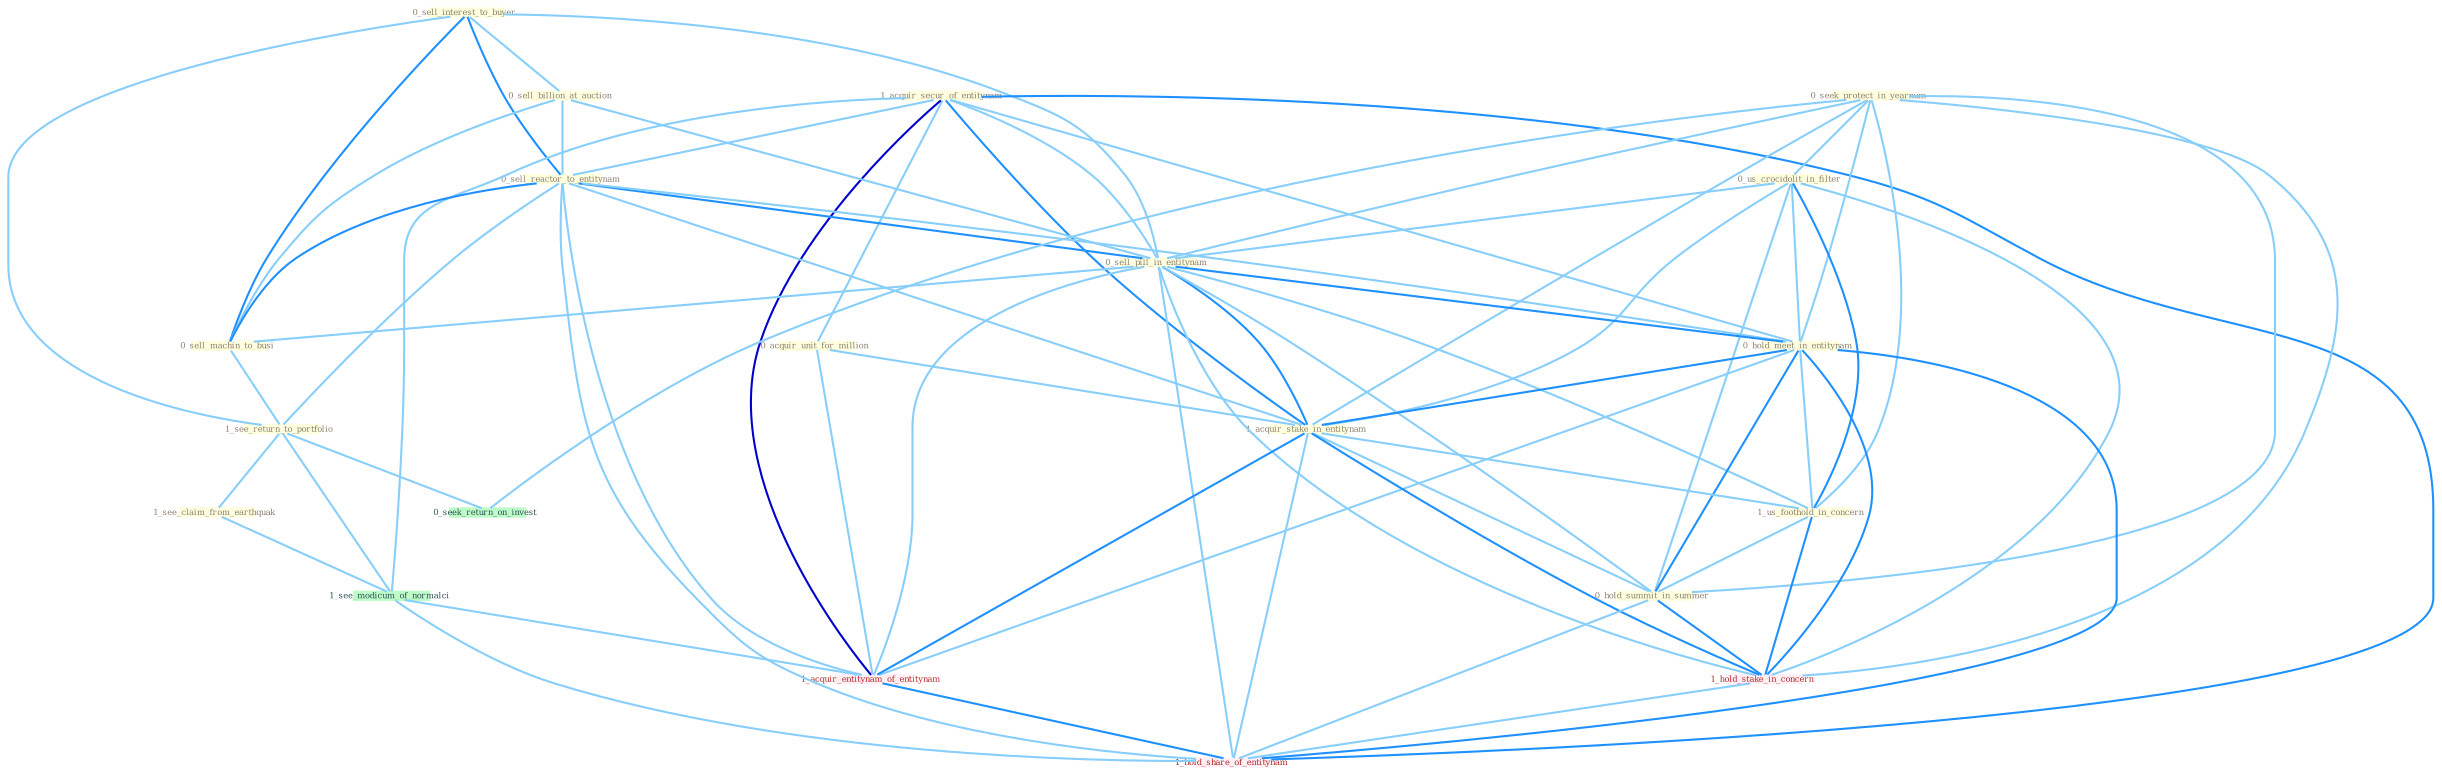 Graph G{ 
    node
    [shape=polygon,style=filled,width=.5,height=.06,color="#BDFCC9",fixedsize=true,fontsize=4,
    fontcolor="#2f4f4f"];
    {node
    [color="#ffffe0", fontcolor="#8b7d6b"] "0_sell_interest_to_buyer " "1_acquir_secur_of_entitynam " "0_acquir_unit_for_million " "0_sell_billion_at_auction " "0_sell_reactor_to_entitynam " "0_seek_protect_in_yearnum " "0_us_crocidolit_in_filter " "0_sell_pill_in_entitynam " "0_hold_meet_in_entitynam " "0_sell_machin_to_busi " "1_see_return_to_portfolio " "1_acquir_stake_in_entitynam " "1_us_foothold_in_concern " "1_see_claim_from_earthquak " "0_hold_summit_in_summer "}
{node [color="#fff0f5", fontcolor="#b22222"] "1_hold_stake_in_concern " "1_acquir_entitynam_of_entitynam " "1_hold_share_of_entitynam "}
edge [color="#B0E2FF"];

	"0_sell_interest_to_buyer " -- "0_sell_billion_at_auction " [w="1", color="#87cefa" ];
	"0_sell_interest_to_buyer " -- "0_sell_reactor_to_entitynam " [w="2", color="#1e90ff" , len=0.8];
	"0_sell_interest_to_buyer " -- "0_sell_pill_in_entitynam " [w="1", color="#87cefa" ];
	"0_sell_interest_to_buyer " -- "0_sell_machin_to_busi " [w="2", color="#1e90ff" , len=0.8];
	"0_sell_interest_to_buyer " -- "1_see_return_to_portfolio " [w="1", color="#87cefa" ];
	"1_acquir_secur_of_entitynam " -- "0_acquir_unit_for_million " [w="1", color="#87cefa" ];
	"1_acquir_secur_of_entitynam " -- "0_sell_reactor_to_entitynam " [w="1", color="#87cefa" ];
	"1_acquir_secur_of_entitynam " -- "0_sell_pill_in_entitynam " [w="1", color="#87cefa" ];
	"1_acquir_secur_of_entitynam " -- "0_hold_meet_in_entitynam " [w="1", color="#87cefa" ];
	"1_acquir_secur_of_entitynam " -- "1_acquir_stake_in_entitynam " [w="2", color="#1e90ff" , len=0.8];
	"1_acquir_secur_of_entitynam " -- "1_see_modicum_of_normalci " [w="1", color="#87cefa" ];
	"1_acquir_secur_of_entitynam " -- "1_acquir_entitynam_of_entitynam " [w="3", color="#0000cd" , len=0.6];
	"1_acquir_secur_of_entitynam " -- "1_hold_share_of_entitynam " [w="2", color="#1e90ff" , len=0.8];
	"0_acquir_unit_for_million " -- "1_acquir_stake_in_entitynam " [w="1", color="#87cefa" ];
	"0_acquir_unit_for_million " -- "1_acquir_entitynam_of_entitynam " [w="1", color="#87cefa" ];
	"0_sell_billion_at_auction " -- "0_sell_reactor_to_entitynam " [w="1", color="#87cefa" ];
	"0_sell_billion_at_auction " -- "0_sell_pill_in_entitynam " [w="1", color="#87cefa" ];
	"0_sell_billion_at_auction " -- "0_sell_machin_to_busi " [w="1", color="#87cefa" ];
	"0_sell_reactor_to_entitynam " -- "0_sell_pill_in_entitynam " [w="2", color="#1e90ff" , len=0.8];
	"0_sell_reactor_to_entitynam " -- "0_hold_meet_in_entitynam " [w="1", color="#87cefa" ];
	"0_sell_reactor_to_entitynam " -- "0_sell_machin_to_busi " [w="2", color="#1e90ff" , len=0.8];
	"0_sell_reactor_to_entitynam " -- "1_see_return_to_portfolio " [w="1", color="#87cefa" ];
	"0_sell_reactor_to_entitynam " -- "1_acquir_stake_in_entitynam " [w="1", color="#87cefa" ];
	"0_sell_reactor_to_entitynam " -- "1_acquir_entitynam_of_entitynam " [w="1", color="#87cefa" ];
	"0_sell_reactor_to_entitynam " -- "1_hold_share_of_entitynam " [w="1", color="#87cefa" ];
	"0_seek_protect_in_yearnum " -- "0_us_crocidolit_in_filter " [w="1", color="#87cefa" ];
	"0_seek_protect_in_yearnum " -- "0_sell_pill_in_entitynam " [w="1", color="#87cefa" ];
	"0_seek_protect_in_yearnum " -- "0_hold_meet_in_entitynam " [w="1", color="#87cefa" ];
	"0_seek_protect_in_yearnum " -- "1_acquir_stake_in_entitynam " [w="1", color="#87cefa" ];
	"0_seek_protect_in_yearnum " -- "1_us_foothold_in_concern " [w="1", color="#87cefa" ];
	"0_seek_protect_in_yearnum " -- "0_hold_summit_in_summer " [w="1", color="#87cefa" ];
	"0_seek_protect_in_yearnum " -- "1_hold_stake_in_concern " [w="1", color="#87cefa" ];
	"0_seek_protect_in_yearnum " -- "0_seek_return_on_invest " [w="1", color="#87cefa" ];
	"0_us_crocidolit_in_filter " -- "0_sell_pill_in_entitynam " [w="1", color="#87cefa" ];
	"0_us_crocidolit_in_filter " -- "0_hold_meet_in_entitynam " [w="1", color="#87cefa" ];
	"0_us_crocidolit_in_filter " -- "1_acquir_stake_in_entitynam " [w="1", color="#87cefa" ];
	"0_us_crocidolit_in_filter " -- "1_us_foothold_in_concern " [w="2", color="#1e90ff" , len=0.8];
	"0_us_crocidolit_in_filter " -- "0_hold_summit_in_summer " [w="1", color="#87cefa" ];
	"0_us_crocidolit_in_filter " -- "1_hold_stake_in_concern " [w="1", color="#87cefa" ];
	"0_sell_pill_in_entitynam " -- "0_hold_meet_in_entitynam " [w="2", color="#1e90ff" , len=0.8];
	"0_sell_pill_in_entitynam " -- "0_sell_machin_to_busi " [w="1", color="#87cefa" ];
	"0_sell_pill_in_entitynam " -- "1_acquir_stake_in_entitynam " [w="2", color="#1e90ff" , len=0.8];
	"0_sell_pill_in_entitynam " -- "1_us_foothold_in_concern " [w="1", color="#87cefa" ];
	"0_sell_pill_in_entitynam " -- "0_hold_summit_in_summer " [w="1", color="#87cefa" ];
	"0_sell_pill_in_entitynam " -- "1_hold_stake_in_concern " [w="1", color="#87cefa" ];
	"0_sell_pill_in_entitynam " -- "1_acquir_entitynam_of_entitynam " [w="1", color="#87cefa" ];
	"0_sell_pill_in_entitynam " -- "1_hold_share_of_entitynam " [w="1", color="#87cefa" ];
	"0_hold_meet_in_entitynam " -- "1_acquir_stake_in_entitynam " [w="2", color="#1e90ff" , len=0.8];
	"0_hold_meet_in_entitynam " -- "1_us_foothold_in_concern " [w="1", color="#87cefa" ];
	"0_hold_meet_in_entitynam " -- "0_hold_summit_in_summer " [w="2", color="#1e90ff" , len=0.8];
	"0_hold_meet_in_entitynam " -- "1_hold_stake_in_concern " [w="2", color="#1e90ff" , len=0.8];
	"0_hold_meet_in_entitynam " -- "1_acquir_entitynam_of_entitynam " [w="1", color="#87cefa" ];
	"0_hold_meet_in_entitynam " -- "1_hold_share_of_entitynam " [w="2", color="#1e90ff" , len=0.8];
	"0_sell_machin_to_busi " -- "1_see_return_to_portfolio " [w="1", color="#87cefa" ];
	"1_see_return_to_portfolio " -- "1_see_claim_from_earthquak " [w="1", color="#87cefa" ];
	"1_see_return_to_portfolio " -- "0_seek_return_on_invest " [w="1", color="#87cefa" ];
	"1_see_return_to_portfolio " -- "1_see_modicum_of_normalci " [w="1", color="#87cefa" ];
	"1_acquir_stake_in_entitynam " -- "1_us_foothold_in_concern " [w="1", color="#87cefa" ];
	"1_acquir_stake_in_entitynam " -- "0_hold_summit_in_summer " [w="1", color="#87cefa" ];
	"1_acquir_stake_in_entitynam " -- "1_hold_stake_in_concern " [w="2", color="#1e90ff" , len=0.8];
	"1_acquir_stake_in_entitynam " -- "1_acquir_entitynam_of_entitynam " [w="2", color="#1e90ff" , len=0.8];
	"1_acquir_stake_in_entitynam " -- "1_hold_share_of_entitynam " [w="1", color="#87cefa" ];
	"1_us_foothold_in_concern " -- "0_hold_summit_in_summer " [w="1", color="#87cefa" ];
	"1_us_foothold_in_concern " -- "1_hold_stake_in_concern " [w="2", color="#1e90ff" , len=0.8];
	"1_see_claim_from_earthquak " -- "1_see_modicum_of_normalci " [w="1", color="#87cefa" ];
	"0_hold_summit_in_summer " -- "1_hold_stake_in_concern " [w="2", color="#1e90ff" , len=0.8];
	"0_hold_summit_in_summer " -- "1_hold_share_of_entitynam " [w="1", color="#87cefa" ];
	"1_hold_stake_in_concern " -- "1_hold_share_of_entitynam " [w="1", color="#87cefa" ];
	"1_see_modicum_of_normalci " -- "1_acquir_entitynam_of_entitynam " [w="1", color="#87cefa" ];
	"1_see_modicum_of_normalci " -- "1_hold_share_of_entitynam " [w="1", color="#87cefa" ];
	"1_acquir_entitynam_of_entitynam " -- "1_hold_share_of_entitynam " [w="2", color="#1e90ff" , len=0.8];
}